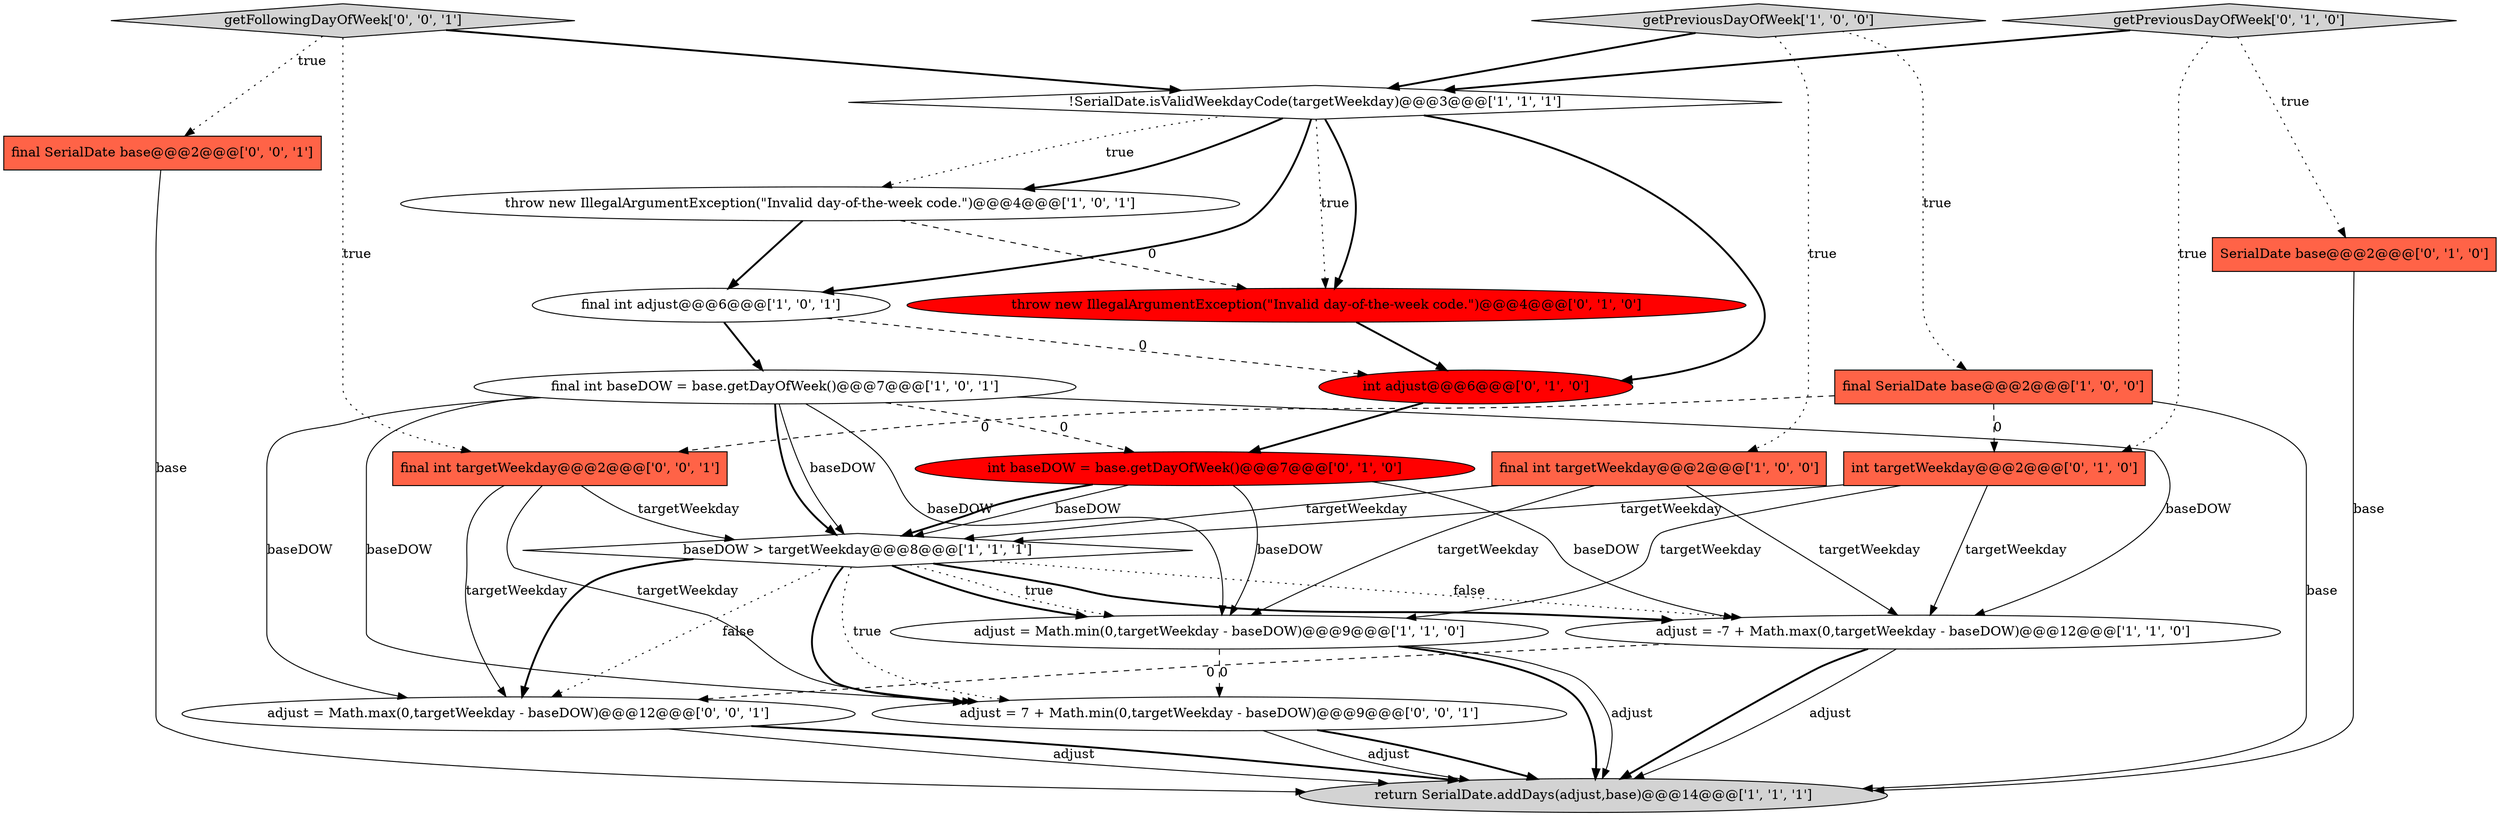 digraph {
2 [style = filled, label = "adjust = -7 + Math.max(0,targetWeekday - baseDOW)@@@12@@@['1', '1', '0']", fillcolor = white, shape = ellipse image = "AAA0AAABBB1BBB"];
8 [style = filled, label = "final int baseDOW = base.getDayOfWeek()@@@7@@@['1', '0', '1']", fillcolor = white, shape = ellipse image = "AAA0AAABBB1BBB"];
20 [style = filled, label = "adjust = Math.max(0,targetWeekday - baseDOW)@@@12@@@['0', '0', '1']", fillcolor = white, shape = ellipse image = "AAA0AAABBB3BBB"];
16 [style = filled, label = "int baseDOW = base.getDayOfWeek()@@@7@@@['0', '1', '0']", fillcolor = red, shape = ellipse image = "AAA1AAABBB2BBB"];
19 [style = filled, label = "final int targetWeekday@@@2@@@['0', '0', '1']", fillcolor = tomato, shape = box image = "AAA0AAABBB3BBB"];
17 [style = filled, label = "final SerialDate base@@@2@@@['0', '0', '1']", fillcolor = tomato, shape = box image = "AAA0AAABBB3BBB"];
1 [style = filled, label = "final int targetWeekday@@@2@@@['1', '0', '0']", fillcolor = tomato, shape = box image = "AAA0AAABBB1BBB"];
18 [style = filled, label = "getFollowingDayOfWeek['0', '0', '1']", fillcolor = lightgray, shape = diamond image = "AAA0AAABBB3BBB"];
10 [style = filled, label = "getPreviousDayOfWeek['1', '0', '0']", fillcolor = lightgray, shape = diamond image = "AAA0AAABBB1BBB"];
5 [style = filled, label = "!SerialDate.isValidWeekdayCode(targetWeekday)@@@3@@@['1', '1', '1']", fillcolor = white, shape = diamond image = "AAA0AAABBB1BBB"];
21 [style = filled, label = "adjust = 7 + Math.min(0,targetWeekday - baseDOW)@@@9@@@['0', '0', '1']", fillcolor = white, shape = ellipse image = "AAA0AAABBB3BBB"];
15 [style = filled, label = "int targetWeekday@@@2@@@['0', '1', '0']", fillcolor = tomato, shape = box image = "AAA1AAABBB2BBB"];
6 [style = filled, label = "throw new IllegalArgumentException(\"Invalid day-of-the-week code.\")@@@4@@@['1', '0', '1']", fillcolor = white, shape = ellipse image = "AAA0AAABBB1BBB"];
7 [style = filled, label = "baseDOW > targetWeekday@@@8@@@['1', '1', '1']", fillcolor = white, shape = diamond image = "AAA0AAABBB1BBB"];
12 [style = filled, label = "throw new IllegalArgumentException(\"Invalid day-of-the-week code.\")@@@4@@@['0', '1', '0']", fillcolor = red, shape = ellipse image = "AAA1AAABBB2BBB"];
0 [style = filled, label = "adjust = Math.min(0,targetWeekday - baseDOW)@@@9@@@['1', '1', '0']", fillcolor = white, shape = ellipse image = "AAA0AAABBB1BBB"];
9 [style = filled, label = "final SerialDate base@@@2@@@['1', '0', '0']", fillcolor = tomato, shape = box image = "AAA1AAABBB1BBB"];
13 [style = filled, label = "int adjust@@@6@@@['0', '1', '0']", fillcolor = red, shape = ellipse image = "AAA1AAABBB2BBB"];
11 [style = filled, label = "SerialDate base@@@2@@@['0', '1', '0']", fillcolor = tomato, shape = box image = "AAA0AAABBB2BBB"];
14 [style = filled, label = "getPreviousDayOfWeek['0', '1', '0']", fillcolor = lightgray, shape = diamond image = "AAA0AAABBB2BBB"];
4 [style = filled, label = "final int adjust@@@6@@@['1', '0', '1']", fillcolor = white, shape = ellipse image = "AAA0AAABBB1BBB"];
3 [style = filled, label = "return SerialDate.addDays(adjust,base)@@@14@@@['1', '1', '1']", fillcolor = lightgray, shape = ellipse image = "AAA0AAABBB1BBB"];
0->3 [style = bold, label=""];
8->7 [style = solid, label="baseDOW"];
8->20 [style = solid, label="baseDOW"];
8->16 [style = dashed, label="0"];
2->20 [style = dashed, label="0"];
17->3 [style = solid, label="base"];
20->3 [style = solid, label="adjust"];
2->3 [style = bold, label=""];
8->21 [style = solid, label="baseDOW"];
18->19 [style = dotted, label="true"];
16->7 [style = bold, label=""];
19->21 [style = solid, label="targetWeekday"];
5->6 [style = dotted, label="true"];
15->7 [style = solid, label="targetWeekday"];
19->20 [style = solid, label="targetWeekday"];
9->3 [style = solid, label="base"];
7->0 [style = bold, label=""];
20->3 [style = bold, label=""];
7->20 [style = bold, label=""];
16->0 [style = solid, label="baseDOW"];
8->0 [style = solid, label="baseDOW"];
15->0 [style = solid, label="targetWeekday"];
15->2 [style = solid, label="targetWeekday"];
7->0 [style = dotted, label="true"];
1->0 [style = solid, label="targetWeekday"];
10->9 [style = dotted, label="true"];
5->12 [style = dotted, label="true"];
13->16 [style = bold, label=""];
8->7 [style = bold, label=""];
6->12 [style = dashed, label="0"];
9->19 [style = dashed, label="0"];
1->7 [style = solid, label="targetWeekday"];
0->3 [style = solid, label="adjust"];
6->4 [style = bold, label=""];
14->15 [style = dotted, label="true"];
19->7 [style = solid, label="targetWeekday"];
12->13 [style = bold, label=""];
10->5 [style = bold, label=""];
5->6 [style = bold, label=""];
5->12 [style = bold, label=""];
9->15 [style = dashed, label="0"];
0->21 [style = dashed, label="0"];
7->2 [style = bold, label=""];
18->5 [style = bold, label=""];
11->3 [style = solid, label="base"];
5->13 [style = bold, label=""];
21->3 [style = solid, label="adjust"];
2->3 [style = solid, label="adjust"];
8->2 [style = solid, label="baseDOW"];
5->4 [style = bold, label=""];
7->2 [style = dotted, label="false"];
7->21 [style = bold, label=""];
14->11 [style = dotted, label="true"];
16->2 [style = solid, label="baseDOW"];
7->20 [style = dotted, label="false"];
4->8 [style = bold, label=""];
18->17 [style = dotted, label="true"];
10->1 [style = dotted, label="true"];
4->13 [style = dashed, label="0"];
16->7 [style = solid, label="baseDOW"];
7->21 [style = dotted, label="true"];
1->2 [style = solid, label="targetWeekday"];
21->3 [style = bold, label=""];
14->5 [style = bold, label=""];
}

